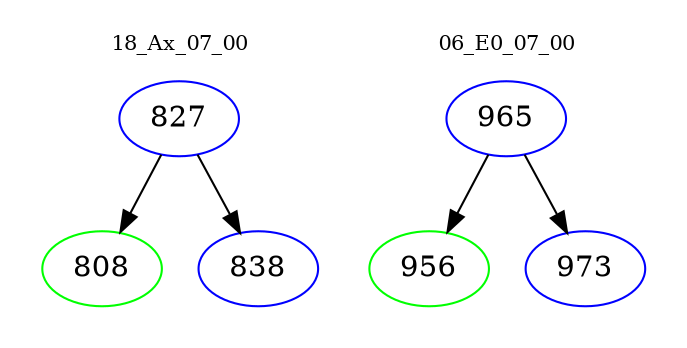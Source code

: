 digraph{
subgraph cluster_0 {
color = white
label = "18_Ax_07_00";
fontsize=10;
T0_827 [label="827", color="blue"]
T0_827 -> T0_808 [color="black"]
T0_808 [label="808", color="green"]
T0_827 -> T0_838 [color="black"]
T0_838 [label="838", color="blue"]
}
subgraph cluster_1 {
color = white
label = "06_E0_07_00";
fontsize=10;
T1_965 [label="965", color="blue"]
T1_965 -> T1_956 [color="black"]
T1_956 [label="956", color="green"]
T1_965 -> T1_973 [color="black"]
T1_973 [label="973", color="blue"]
}
}
